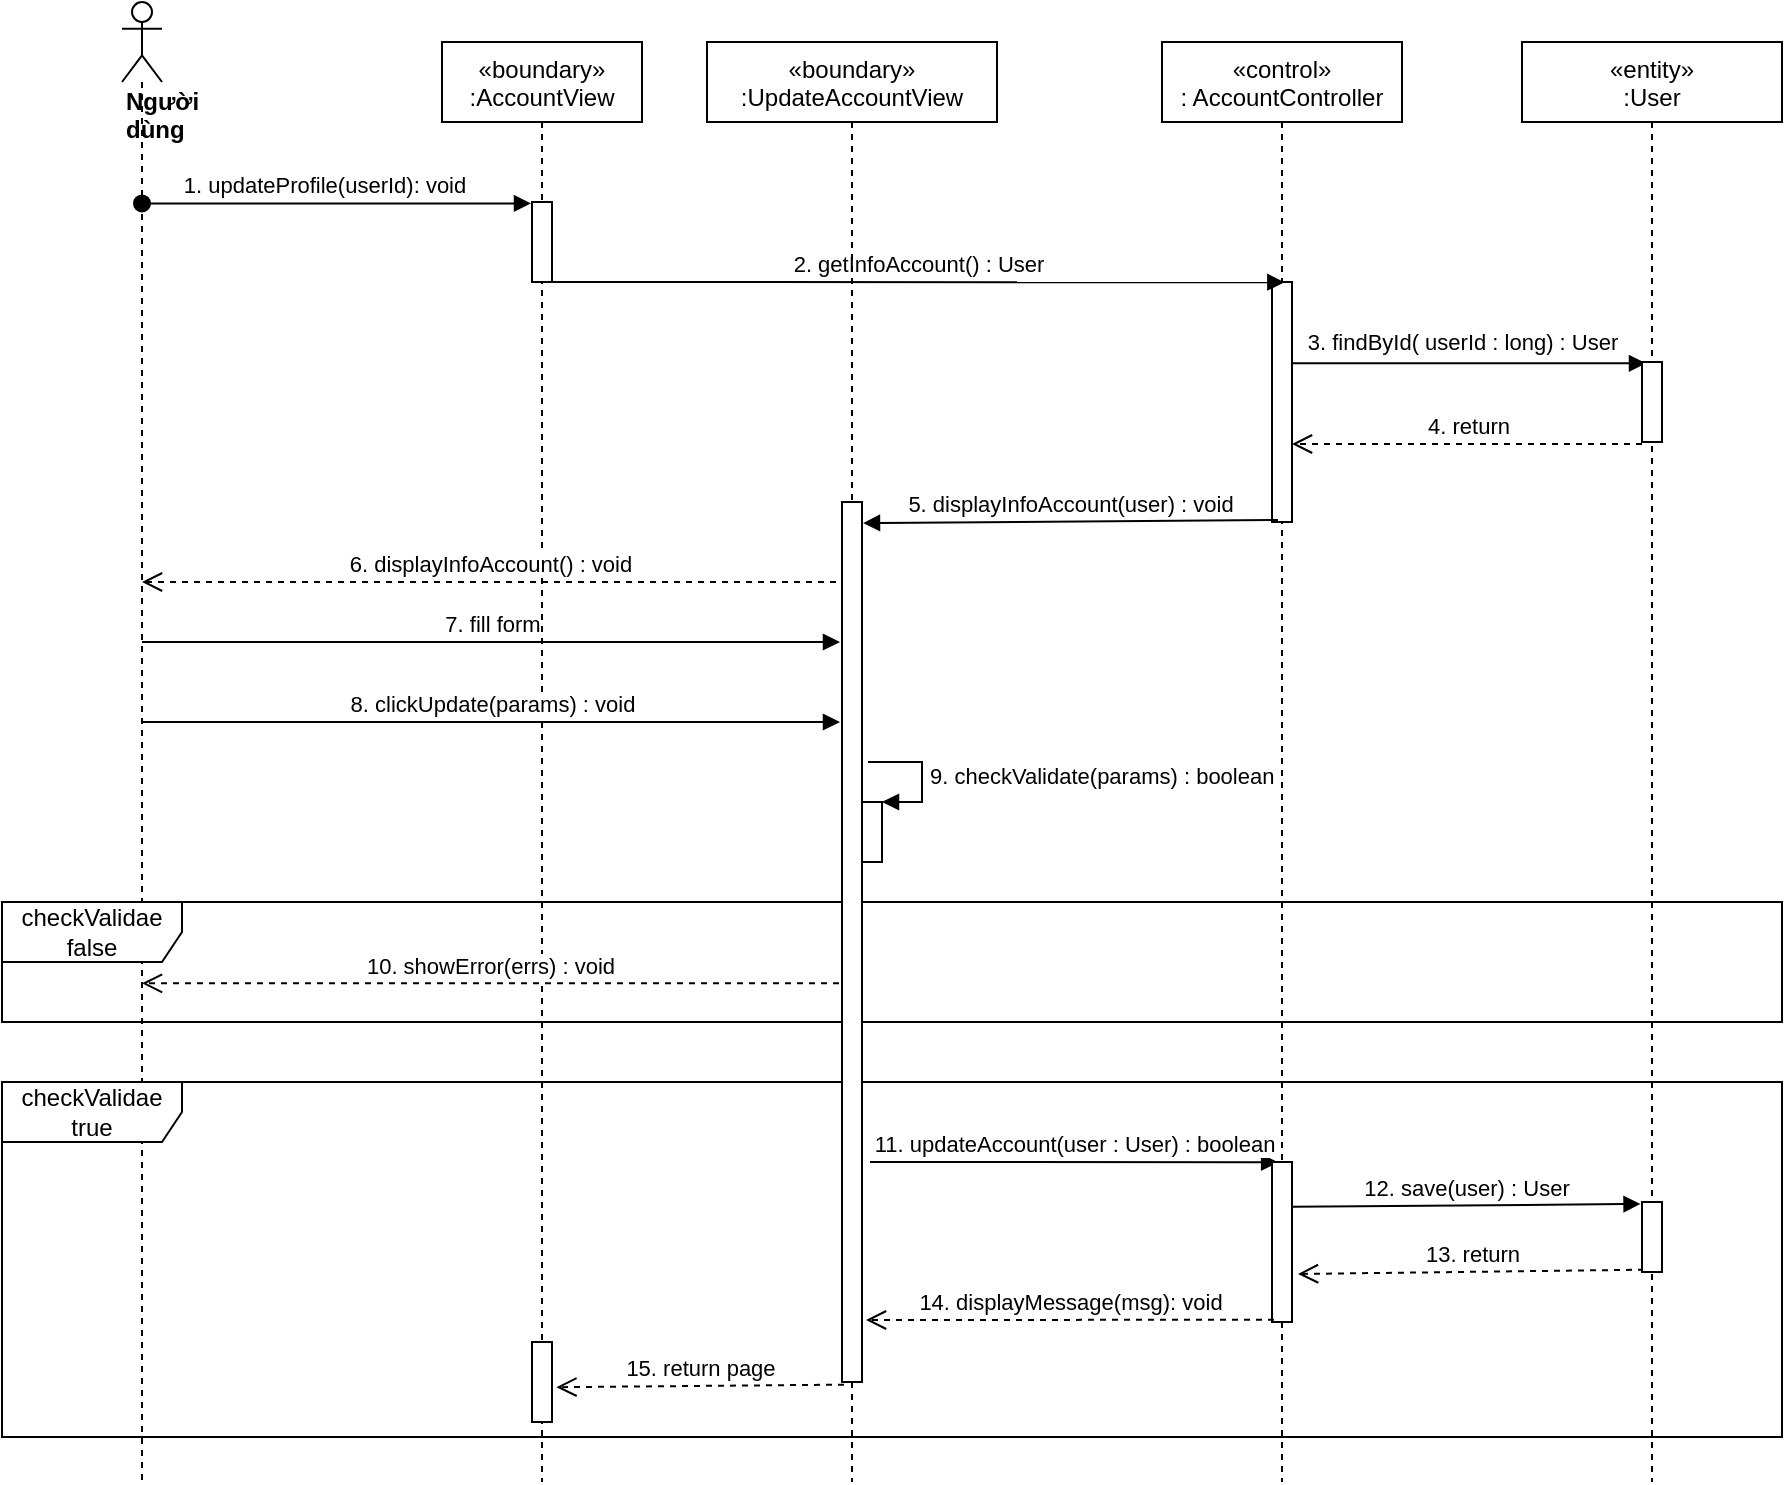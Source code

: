 <mxfile version="14.7.6" type="device"><diagram id="kgpKYQtTHZ0yAKxKKP6v" name="Page-1"><mxGraphModel dx="1038" dy="521" grid="1" gridSize="10" guides="1" tooltips="1" connect="1" arrows="1" fold="1" page="1" pageScale="1" pageWidth="850" pageHeight="1100" math="0" shadow="0"><root><mxCell id="0"/><mxCell id="1" parent="0"/><mxCell id="cm-e9RdBKjdfD5Plnjkp-1" value="«boundary»&#10;:AccountView" style="shape=umlLifeline;perimeter=lifelinePerimeter;container=1;collapsible=0;recursiveResize=0;rounded=0;shadow=0;strokeWidth=1;" parent="1" vertex="1"><mxGeometry x="260" y="80" width="100" height="720" as="geometry"/></mxCell><mxCell id="cm-e9RdBKjdfD5Plnjkp-2" value="" style="points=[];perimeter=orthogonalPerimeter;rounded=0;shadow=0;strokeWidth=1;" parent="cm-e9RdBKjdfD5Plnjkp-1" vertex="1"><mxGeometry x="45" y="80" width="10" height="40" as="geometry"/></mxCell><mxCell id="cm-e9RdBKjdfD5Plnjkp-3" value="«control»&#10;: AccountController" style="shape=umlLifeline;perimeter=lifelinePerimeter;container=1;collapsible=0;recursiveResize=0;rounded=0;shadow=0;strokeWidth=1;" parent="1" vertex="1"><mxGeometry x="620" y="80" width="120" height="720" as="geometry"/></mxCell><mxCell id="cm-e9RdBKjdfD5Plnjkp-4" value="" style="points=[];perimeter=orthogonalPerimeter;rounded=0;shadow=0;strokeWidth=1;" parent="cm-e9RdBKjdfD5Plnjkp-3" vertex="1"><mxGeometry x="55" y="120" width="10" height="120" as="geometry"/></mxCell><mxCell id="cm-e9RdBKjdfD5Plnjkp-5" value="&lt;div&gt;&lt;b&gt;Người dùng&lt;/b&gt;&lt;/div&gt;" style="shape=umlLifeline;participant=umlActor;perimeter=lifelinePerimeter;whiteSpace=wrap;html=1;container=1;collapsible=0;recursiveResize=0;verticalAlign=top;spacingTop=36;outlineConnect=0;align=left;" parent="1" vertex="1"><mxGeometry x="100" y="60" width="20" height="740" as="geometry"/></mxCell><mxCell id="cm-e9RdBKjdfD5Plnjkp-6" value="1. updateProfile(userId): void" style="verticalAlign=bottom;startArrow=oval;endArrow=block;startSize=8;shadow=0;strokeWidth=1;entryX=-0.05;entryY=0.018;entryDx=0;entryDy=0;entryPerimeter=0;" parent="1" source="cm-e9RdBKjdfD5Plnjkp-5" target="cm-e9RdBKjdfD5Plnjkp-2" edge="1"><mxGeometry x="-0.06" relative="1" as="geometry"><mxPoint x="100" y="170" as="sourcePoint"/><mxPoint as="offset"/></mxGeometry></mxCell><mxCell id="cm-e9RdBKjdfD5Plnjkp-9" value="2. getInfoAccount() : User" style="html=1;verticalAlign=bottom;endArrow=block;entryX=0.617;entryY=0.001;entryDx=0;entryDy=0;entryPerimeter=0;" parent="1" source="cm-e9RdBKjdfD5Plnjkp-2" target="cm-e9RdBKjdfD5Plnjkp-4" edge="1"><mxGeometry width="80" relative="1" as="geometry"><mxPoint x="320" y="248" as="sourcePoint"/><mxPoint x="500" y="210" as="targetPoint"/></mxGeometry></mxCell><mxCell id="cm-e9RdBKjdfD5Plnjkp-10" value="" style="html=1;verticalAlign=bottom;endArrow=block;entryX=0.2;entryY=0.017;entryDx=0;entryDy=0;entryPerimeter=0;" parent="1" source="cm-e9RdBKjdfD5Plnjkp-4" target="uu-KjsvJ5A50scSc1R_8-1" edge="1"><mxGeometry width="80" relative="1" as="geometry"><mxPoint x="609" y="221.68" as="sourcePoint"/><mxPoint x="687" y="220.68" as="targetPoint"/></mxGeometry></mxCell><mxCell id="cm-e9RdBKjdfD5Plnjkp-11" value="3. findById( userId : long) : User" style="edgeLabel;html=1;align=center;verticalAlign=middle;resizable=0;points=[];" parent="cm-e9RdBKjdfD5Plnjkp-10" vertex="1" connectable="0"><mxGeometry x="-0.077" y="4" relative="1" as="geometry"><mxPoint x="3" y="-7" as="offset"/></mxGeometry></mxCell><mxCell id="cm-e9RdBKjdfD5Plnjkp-12" value="4. return" style="html=1;verticalAlign=bottom;endArrow=open;dashed=1;endSize=8;exitX=0;exitY=1.025;exitDx=0;exitDy=0;exitPerimeter=0;" parent="1" source="uu-KjsvJ5A50scSc1R_8-1" target="cm-e9RdBKjdfD5Plnjkp-4" edge="1"><mxGeometry relative="1" as="geometry"><mxPoint x="687" y="260.24" as="sourcePoint"/><mxPoint x="610" y="261.015" as="targetPoint"/></mxGeometry></mxCell><mxCell id="cm-e9RdBKjdfD5Plnjkp-15" value="«entity»&#10;:User" style="shape=umlLifeline;perimeter=lifelinePerimeter;container=1;collapsible=0;recursiveResize=0;rounded=0;shadow=0;strokeWidth=1;" parent="1" vertex="1"><mxGeometry x="800" y="80" width="130" height="720" as="geometry"/></mxCell><mxCell id="cm-e9RdBKjdfD5Plnjkp-19" value="7. fill form" style="html=1;verticalAlign=bottom;endArrow=block;" parent="1" source="cm-e9RdBKjdfD5Plnjkp-5" edge="1"><mxGeometry width="80" relative="1" as="geometry"><mxPoint x="550" y="320" as="sourcePoint"/><mxPoint x="459" y="380" as="targetPoint"/></mxGeometry></mxCell><mxCell id="cm-e9RdBKjdfD5Plnjkp-25" value="11. updateAccount(user : User) : boolean" style="html=1;verticalAlign=bottom;endArrow=block;entryX=0.307;entryY=0.002;entryDx=0;entryDy=0;entryPerimeter=0;" parent="1" target="cm-e9RdBKjdfD5Plnjkp-24" edge="1"><mxGeometry width="80" relative="1" as="geometry"><mxPoint x="474" y="640" as="sourcePoint"/><mxPoint x="420" y="360" as="targetPoint"/></mxGeometry></mxCell><mxCell id="cm-e9RdBKjdfD5Plnjkp-28" value="12. save(user) : User" style="html=1;verticalAlign=bottom;endArrow=block;entryX=-0.072;entryY=0.028;entryDx=0;entryDy=0;entryPerimeter=0;exitX=1;exitY=0.28;exitDx=0;exitDy=0;exitPerimeter=0;" parent="1" source="cm-e9RdBKjdfD5Plnjkp-24" target="cm-e9RdBKjdfD5Plnjkp-16" edge="1"><mxGeometry width="80" relative="1" as="geometry"><mxPoint x="694" y="431" as="sourcePoint"/><mxPoint x="600" y="460" as="targetPoint"/></mxGeometry></mxCell><mxCell id="cm-e9RdBKjdfD5Plnjkp-29" value="13. return" style="html=1;verticalAlign=bottom;endArrow=open;dashed=1;endSize=8;exitX=0.1;exitY=0.967;exitDx=0;exitDy=0;exitPerimeter=0;entryX=1.3;entryY=0.7;entryDx=0;entryDy=0;entryPerimeter=0;" parent="1" source="cm-e9RdBKjdfD5Plnjkp-16" target="cm-e9RdBKjdfD5Plnjkp-24" edge="1"><mxGeometry relative="1" as="geometry"><mxPoint x="750" y="490" as="sourcePoint"/><mxPoint x="580" y="520" as="targetPoint"/></mxGeometry></mxCell><mxCell id="uu-KjsvJ5A50scSc1R_8-1" value="" style="html=1;points=[];perimeter=orthogonalPerimeter;" parent="1" vertex="1"><mxGeometry x="860" y="240" width="10" height="40" as="geometry"/></mxCell><mxCell id="uu-KjsvJ5A50scSc1R_8-2" value="8. clickUpdate(params) : void" style="html=1;verticalAlign=bottom;endArrow=block;" parent="1" source="cm-e9RdBKjdfD5Plnjkp-5" edge="1"><mxGeometry width="80" relative="1" as="geometry"><mxPoint x="520" y="420" as="sourcePoint"/><mxPoint x="459" y="420" as="targetPoint"/></mxGeometry></mxCell><mxCell id="FAPW5d234x4yZgbk7WTX-1" value="10. showError(errs) : void" style="html=1;verticalAlign=bottom;endArrow=open;dashed=1;endSize=8;exitX=-0.15;exitY=0.547;exitDx=0;exitDy=0;exitPerimeter=0;" parent="1" source="THKqLTC9Vx9I3G5WvpAX-3" target="cm-e9RdBKjdfD5Plnjkp-5" edge="1"><mxGeometry relative="1" as="geometry"><mxPoint x="270" y="520" as="sourcePoint"/><mxPoint x="520" y="520" as="targetPoint"/></mxGeometry></mxCell><mxCell id="FAPW5d234x4yZgbk7WTX-2" value="checkValidae false" style="shape=umlFrame;whiteSpace=wrap;html=1;width=90;height=30;" parent="1" vertex="1"><mxGeometry x="40" y="510" width="890" height="60" as="geometry"/></mxCell><mxCell id="cm-e9RdBKjdfD5Plnjkp-16" value="" style="points=[];perimeter=orthogonalPerimeter;rounded=0;shadow=0;strokeWidth=1;" parent="1" vertex="1"><mxGeometry x="860" y="660" width="10" height="35" as="geometry"/></mxCell><mxCell id="cm-e9RdBKjdfD5Plnjkp-24" value="" style="html=1;points=[];perimeter=orthogonalPerimeter;" parent="1" vertex="1"><mxGeometry x="675" y="640" width="10" height="80" as="geometry"/></mxCell><mxCell id="FAPW5d234x4yZgbk7WTX-3" value="15. return page" style="html=1;verticalAlign=bottom;endArrow=open;dashed=1;endSize=8;exitX=0.1;exitY=1.003;exitDx=0;exitDy=0;exitPerimeter=0;entryX=1.22;entryY=0.565;entryDx=0;entryDy=0;entryPerimeter=0;" parent="1" source="THKqLTC9Vx9I3G5WvpAX-3" edge="1" target="HEawK_VNq80REl8kn581-1"><mxGeometry relative="1" as="geometry"><mxPoint x="290" y="647" as="sourcePoint"/><mxPoint x="330" y="740" as="targetPoint"/></mxGeometry></mxCell><mxCell id="FAPW5d234x4yZgbk7WTX-4" value="14. displayMessage(msg): void" style="html=1;verticalAlign=bottom;endArrow=open;dashed=1;endSize=8;exitX=0.1;exitY=0.986;exitDx=0;exitDy=0;exitPerimeter=0;" parent="1" source="cm-e9RdBKjdfD5Plnjkp-24" edge="1"><mxGeometry relative="1" as="geometry"><mxPoint x="600" y="470" as="sourcePoint"/><mxPoint x="472" y="719" as="targetPoint"/></mxGeometry></mxCell><mxCell id="FAPW5d234x4yZgbk7WTX-6" value="6. displayInfoAccount() : void" style="html=1;verticalAlign=bottom;endArrow=open;dashed=1;endSize=8;" parent="1" target="cm-e9RdBKjdfD5Plnjkp-5" edge="1"><mxGeometry relative="1" as="geometry"><mxPoint x="457" y="350" as="sourcePoint"/><mxPoint x="520" y="370" as="targetPoint"/></mxGeometry></mxCell><mxCell id="FAPW5d234x4yZgbk7WTX-9" value="checkValidae true" style="shape=umlFrame;whiteSpace=wrap;html=1;width=90;height=30;" parent="1" vertex="1"><mxGeometry x="40" y="600" width="890" height="177.5" as="geometry"/></mxCell><mxCell id="THKqLTC9Vx9I3G5WvpAX-1" value="«boundary»&#10;:UpdateAccountView" style="shape=umlLifeline;perimeter=lifelinePerimeter;container=1;collapsible=0;recursiveResize=0;rounded=0;shadow=0;strokeWidth=1;" parent="1" vertex="1"><mxGeometry x="392.5" y="80" width="145" height="720" as="geometry"/></mxCell><mxCell id="THKqLTC9Vx9I3G5WvpAX-3" value="" style="html=1;points=[];perimeter=orthogonalPerimeter;" parent="THKqLTC9Vx9I3G5WvpAX-1" vertex="1"><mxGeometry x="67.5" y="230" width="10" height="440" as="geometry"/></mxCell><mxCell id="THKqLTC9Vx9I3G5WvpAX-5" value="5. displayInfoAccount(user) : void" style="html=1;verticalAlign=bottom;endArrow=block;entryX=1.05;entryY=0.024;entryDx=0;entryDy=0;entryPerimeter=0;" parent="1" target="THKqLTC9Vx9I3G5WvpAX-3" edge="1"><mxGeometry width="80" relative="1" as="geometry"><mxPoint x="678" y="319" as="sourcePoint"/><mxPoint x="500" y="278" as="targetPoint"/></mxGeometry></mxCell><mxCell id="THKqLTC9Vx9I3G5WvpAX-6" value="" style="html=1;points=[];perimeter=orthogonalPerimeter;" parent="1" vertex="1"><mxGeometry x="470" y="460" width="10" height="30" as="geometry"/></mxCell><mxCell id="THKqLTC9Vx9I3G5WvpAX-7" value="9. checkValidate(params) : boolean" style="edgeStyle=orthogonalEdgeStyle;html=1;align=left;spacingLeft=2;endArrow=block;rounded=0;entryX=1;entryY=0;" parent="1" target="THKqLTC9Vx9I3G5WvpAX-6" edge="1"><mxGeometry relative="1" as="geometry"><mxPoint x="473" y="440" as="sourcePoint"/><Array as="points"><mxPoint x="473" y="440"/><mxPoint x="500" y="440"/><mxPoint x="500" y="460"/></Array></mxGeometry></mxCell><mxCell id="HEawK_VNq80REl8kn581-1" value="" style="html=1;points=[];perimeter=orthogonalPerimeter;" vertex="1" parent="1"><mxGeometry x="305" y="730" width="10" height="40" as="geometry"/></mxCell></root></mxGraphModel></diagram></mxfile>
